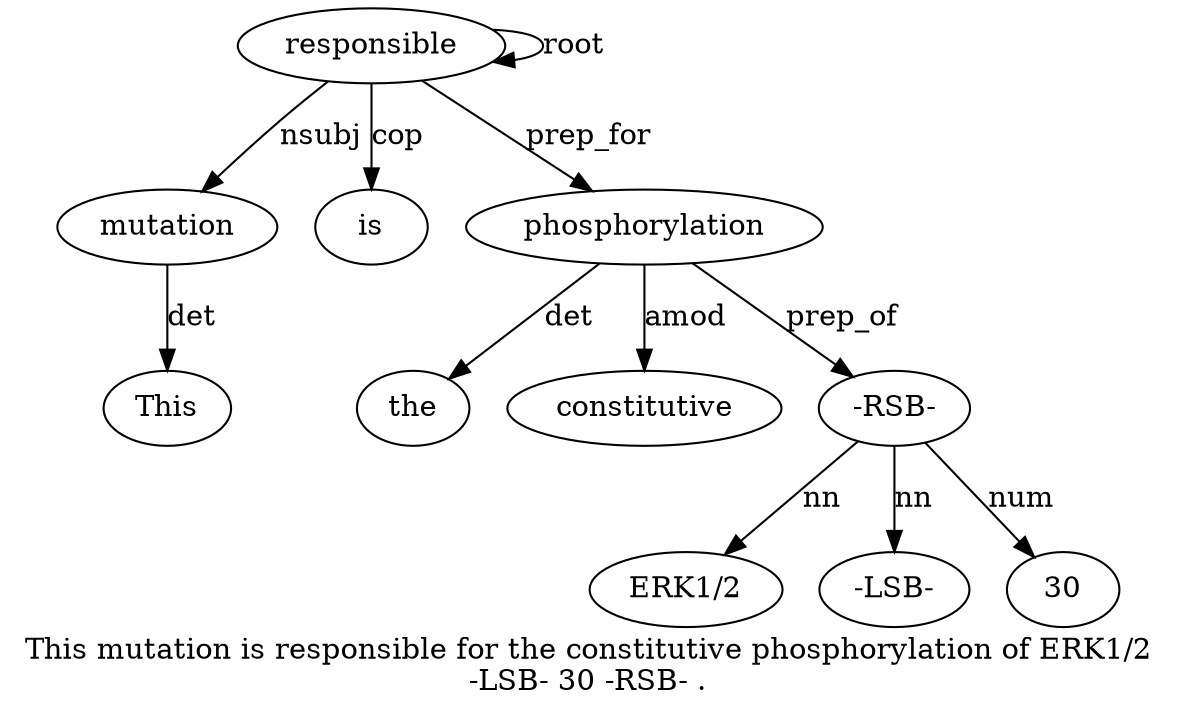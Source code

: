 digraph "This mutation is responsible for the constitutive phosphorylation of ERK1/2 -LSB- 30 -RSB- ." {
label="This mutation is responsible for the constitutive phosphorylation of ERK1/2
-LSB- 30 -RSB- .";
mutation2 [style=filled, fillcolor=white, label=mutation];
This1 [style=filled, fillcolor=white, label=This];
mutation2 -> This1  [label=det];
responsible4 [style=filled, fillcolor=white, label=responsible];
responsible4 -> mutation2  [label=nsubj];
is3 [style=filled, fillcolor=white, label=is];
responsible4 -> is3  [label=cop];
responsible4 -> responsible4  [label=root];
phosphorylation8 [style=filled, fillcolor=white, label=phosphorylation];
the6 [style=filled, fillcolor=white, label=the];
phosphorylation8 -> the6  [label=det];
constitutive7 [style=filled, fillcolor=white, label=constitutive];
phosphorylation8 -> constitutive7  [label=amod];
responsible4 -> phosphorylation8  [label=prep_for];
"-RSB-13" [style=filled, fillcolor=white, label="-RSB-"];
"ERK1/210" [style=filled, fillcolor=white, label="ERK1/2"];
"-RSB-13" -> "ERK1/210"  [label=nn];
"-LSB-11" [style=filled, fillcolor=white, label="-LSB-"];
"-RSB-13" -> "-LSB-11"  [label=nn];
3012 [style=filled, fillcolor=white, label=30];
"-RSB-13" -> 3012  [label=num];
phosphorylation8 -> "-RSB-13"  [label=prep_of];
}
